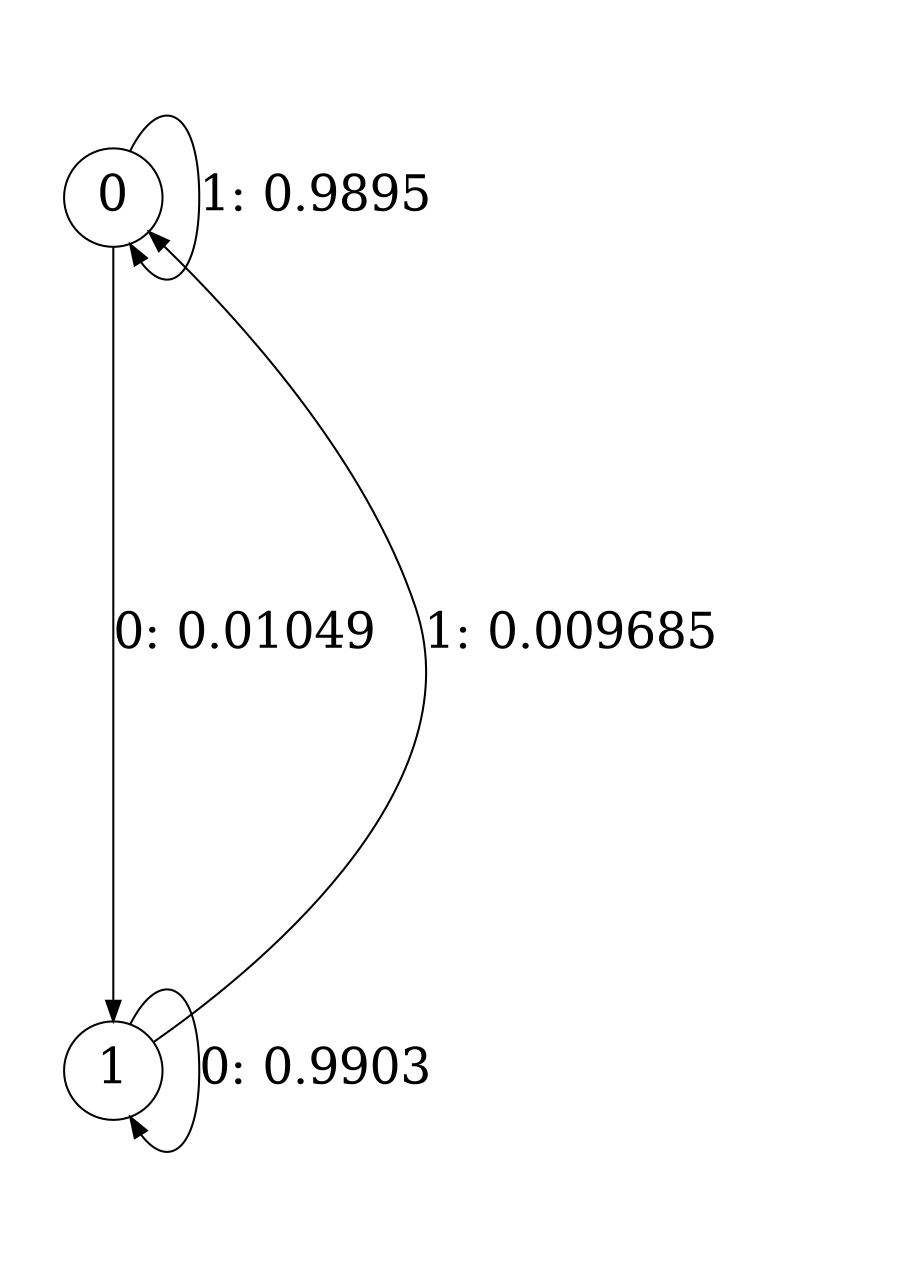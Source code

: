 digraph "ch3_face_source_L3" {
size = "6,8.5";
ratio = "fill";
node [shape = circle];
node [fontsize = 24];
edge [fontsize = 24];
0 -> 1 [label = "0: 0.01049  "];
0 -> 0 [label = "1: 0.9895   "];
1 -> 1 [label = "0: 0.9903   "];
1 -> 0 [label = "1: 0.009685  "];
}